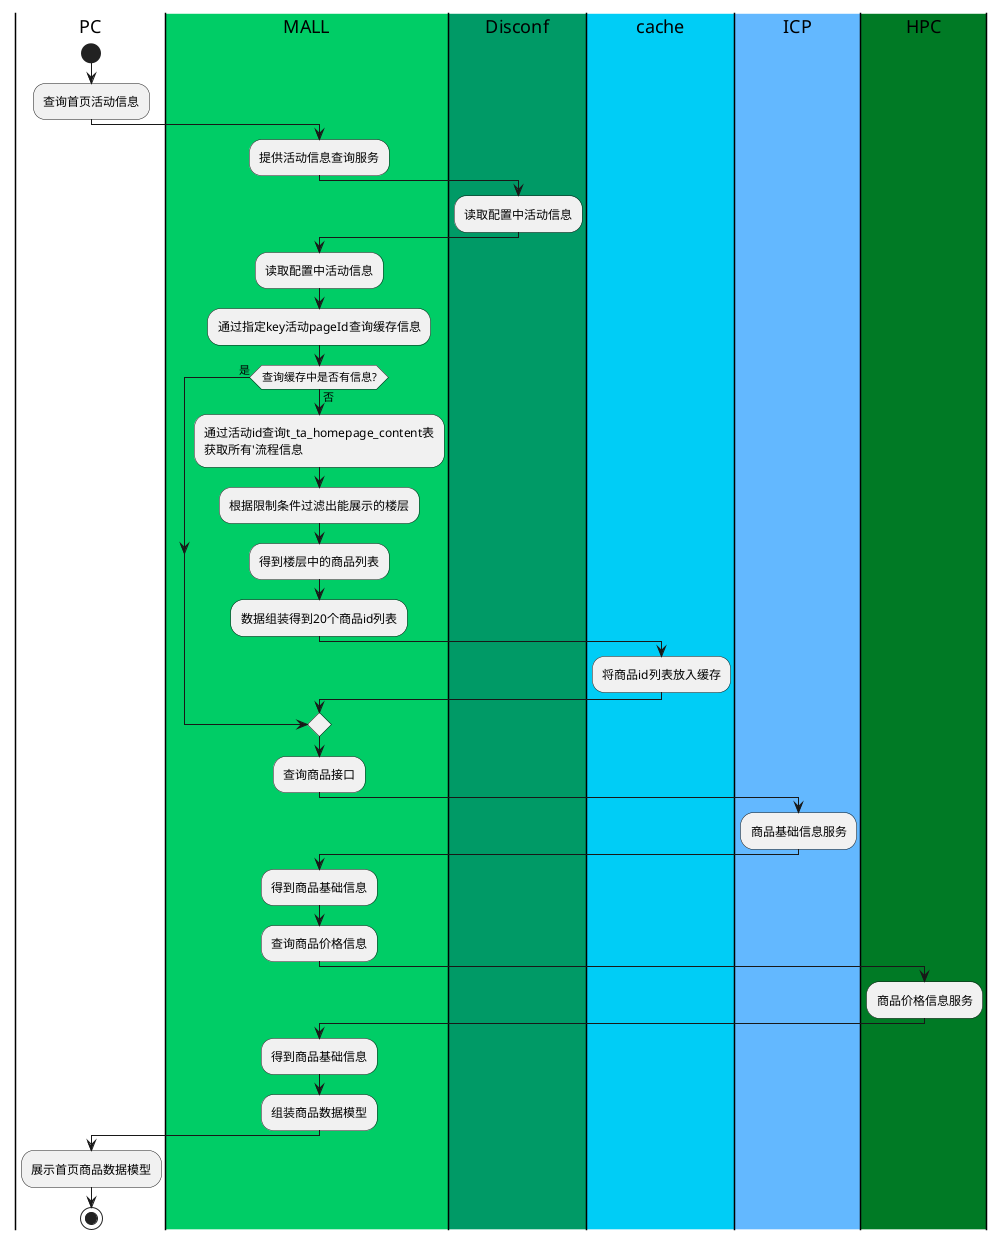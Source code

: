 @startuml
|PC|
start
:查询首页活动信息;

  |#00CD66|MALL|
:提供活动信息查询服务;
  |#009A66|Disconf|
 :读取配置中活动信息;
 |MALL|
 :读取配置中活动信息;
 :通过指定key活动pageId查询缓存信息;
if(查询缓存中是否有信息?) then(否)
:通过活动id查询t_ta_homepage_content表
获取所有'流程信息;
 :根据限制条件过滤出能展示的楼层;
 :得到楼层中的商品列表;
 :数据组装得到20个商品id列表;
  |#00CDF6|cache|
 :将商品id列表放入缓存;
  else(是)
  endif
  |MALL|
 :查询商品接口;
  |#63B8FF|ICP|
 :商品基础信息服务;
  |MALL|
  :得到商品基础信息;
  :查询商品价格信息;
  |#007A25|HPC|
  :商品价格信息服务;
  |MALL|
   :得到商品基础信息;
   :组装商品数据模型;
   |PC|
    :展示首页商品数据模型;

  stop
@enduml